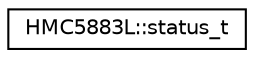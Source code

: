 digraph "Graphical Class Hierarchy"
{
  edge [fontname="Helvetica",fontsize="10",labelfontname="Helvetica",labelfontsize="10"];
  node [fontname="Helvetica",fontsize="10",shape=record];
  rankdir="LR";
  Node1 [label="HMC5883L::status_t",height=0.2,width=0.4,color="black", fillcolor="white", style="filled",URL="$d3/da9/structHMC5883L_1_1status__t.html"];
}
